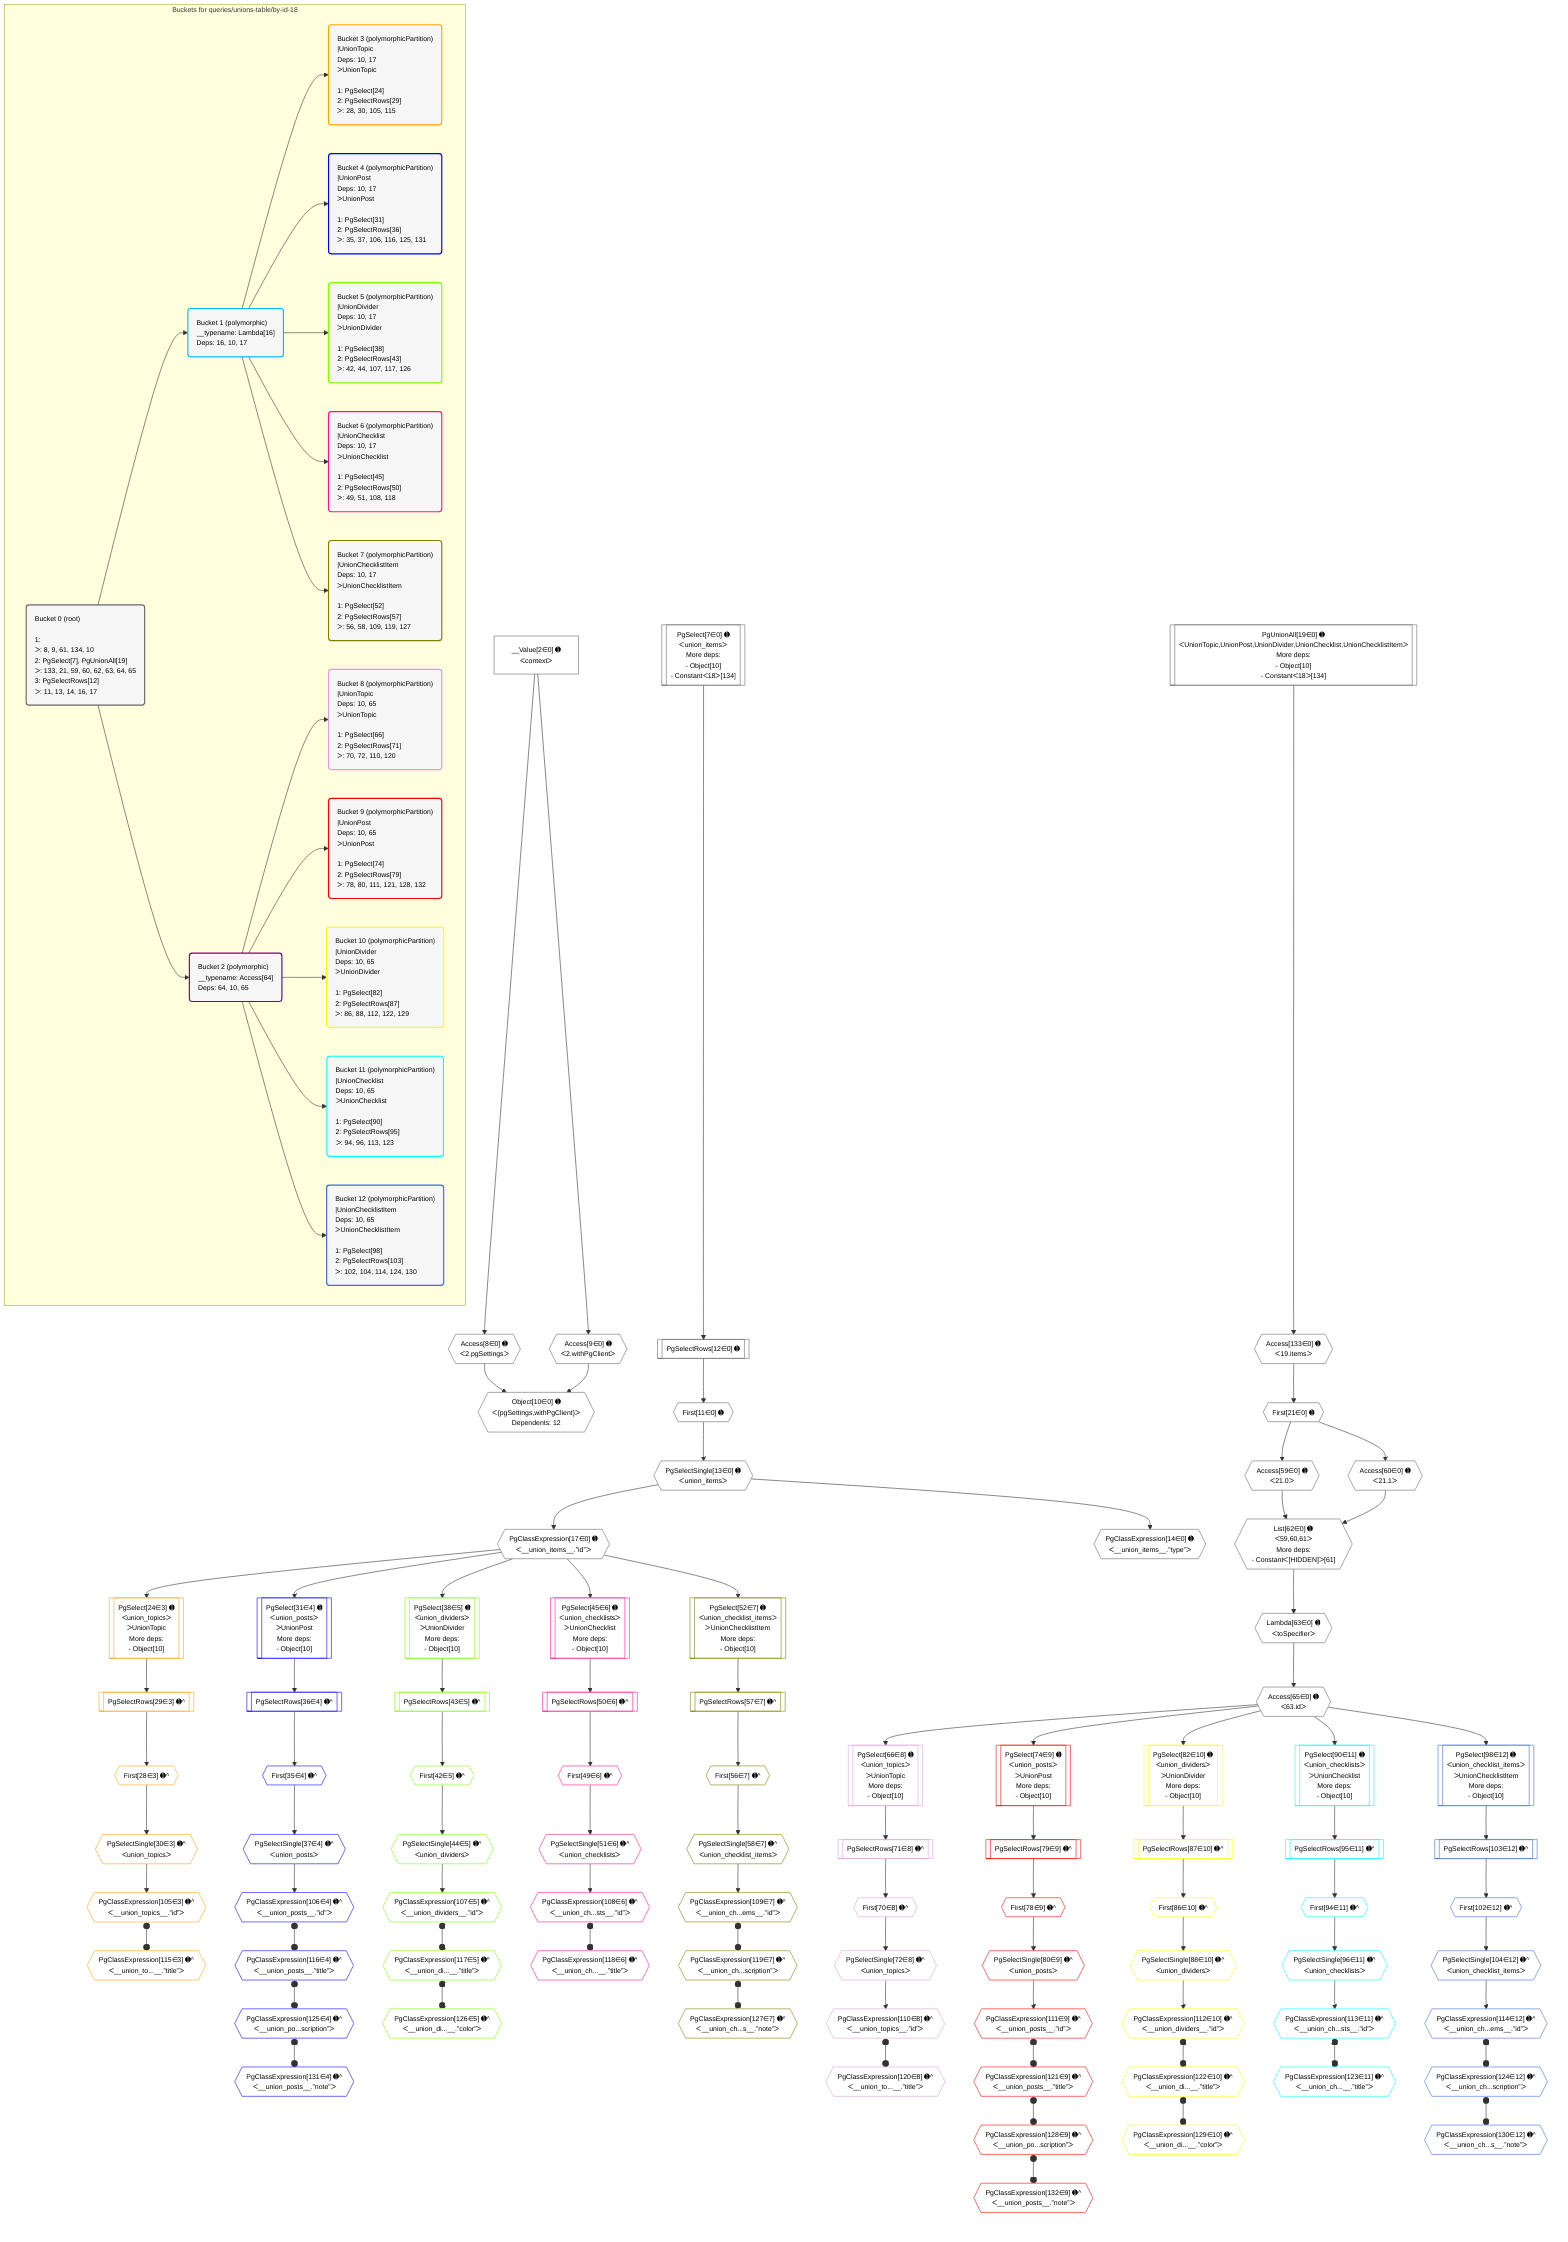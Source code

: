 %%{init: {'themeVariables': { 'fontSize': '12px'}}}%%
graph TD
    classDef path fill:#eee,stroke:#000,color:#000
    classDef plan fill:#fff,stroke-width:1px,color:#000
    classDef itemplan fill:#fff,stroke-width:2px,color:#000
    classDef unbatchedplan fill:#dff,stroke-width:1px,color:#000
    classDef sideeffectplan fill:#fcc,stroke-width:2px,color:#000
    classDef bucket fill:#f6f6f6,color:#000,stroke-width:2px,text-align:left

    subgraph "Buckets for queries/unions-table/by-id-18"
    Bucket0("Bucket 0 (root)<br /><br />1: <br />ᐳ: 8, 9, 61, 134, 10<br />2: PgSelect[7], PgUnionAll[19]<br />ᐳ: 133, 21, 59, 60, 62, 63, 64, 65<br />3: PgSelectRows[12]<br />ᐳ: 11, 13, 14, 16, 17"):::bucket
    Bucket1("Bucket 1 (polymorphic)<br />__typename: Lambda[16]<br />Deps: 16, 10, 17"):::bucket
    Bucket2("Bucket 2 (polymorphic)<br />__typename: Access[64]<br />Deps: 64, 10, 65"):::bucket
    Bucket3("Bucket 3 (polymorphicPartition)<br />|UnionTopic<br />Deps: 10, 17<br />ᐳUnionTopic<br /><br />1: PgSelect[24]<br />2: PgSelectRows[29]<br />ᐳ: 28, 30, 105, 115"):::bucket
    Bucket4("Bucket 4 (polymorphicPartition)<br />|UnionPost<br />Deps: 10, 17<br />ᐳUnionPost<br /><br />1: PgSelect[31]<br />2: PgSelectRows[36]<br />ᐳ: 35, 37, 106, 116, 125, 131"):::bucket
    Bucket5("Bucket 5 (polymorphicPartition)<br />|UnionDivider<br />Deps: 10, 17<br />ᐳUnionDivider<br /><br />1: PgSelect[38]<br />2: PgSelectRows[43]<br />ᐳ: 42, 44, 107, 117, 126"):::bucket
    Bucket6("Bucket 6 (polymorphicPartition)<br />|UnionChecklist<br />Deps: 10, 17<br />ᐳUnionChecklist<br /><br />1: PgSelect[45]<br />2: PgSelectRows[50]<br />ᐳ: 49, 51, 108, 118"):::bucket
    Bucket7("Bucket 7 (polymorphicPartition)<br />|UnionChecklistItem<br />Deps: 10, 17<br />ᐳUnionChecklistItem<br /><br />1: PgSelect[52]<br />2: PgSelectRows[57]<br />ᐳ: 56, 58, 109, 119, 127"):::bucket
    Bucket8("Bucket 8 (polymorphicPartition)<br />|UnionTopic<br />Deps: 10, 65<br />ᐳUnionTopic<br /><br />1: PgSelect[66]<br />2: PgSelectRows[71]<br />ᐳ: 70, 72, 110, 120"):::bucket
    Bucket9("Bucket 9 (polymorphicPartition)<br />|UnionPost<br />Deps: 10, 65<br />ᐳUnionPost<br /><br />1: PgSelect[74]<br />2: PgSelectRows[79]<br />ᐳ: 78, 80, 111, 121, 128, 132"):::bucket
    Bucket10("Bucket 10 (polymorphicPartition)<br />|UnionDivider<br />Deps: 10, 65<br />ᐳUnionDivider<br /><br />1: PgSelect[82]<br />2: PgSelectRows[87]<br />ᐳ: 86, 88, 112, 122, 129"):::bucket
    Bucket11("Bucket 11 (polymorphicPartition)<br />|UnionChecklist<br />Deps: 10, 65<br />ᐳUnionChecklist<br /><br />1: PgSelect[90]<br />2: PgSelectRows[95]<br />ᐳ: 94, 96, 113, 123"):::bucket
    Bucket12("Bucket 12 (polymorphicPartition)<br />|UnionChecklistItem<br />Deps: 10, 65<br />ᐳUnionChecklistItem<br /><br />1: PgSelect[98]<br />2: PgSelectRows[103]<br />ᐳ: 102, 104, 114, 124, 130"):::bucket
    end
    Bucket0 --> Bucket1 & Bucket2
    Bucket1 --> Bucket3 & Bucket4 & Bucket5 & Bucket6 & Bucket7
    Bucket2 --> Bucket8 & Bucket9 & Bucket10 & Bucket11 & Bucket12

    %% plan dependencies
    List62{{"List[62∈0] ➊<br />ᐸ59,60,61ᐳ<br />More deps:<br />- Constantᐸ[HIDDEN]ᐳ[61]"}}:::plan
    Access59{{"Access[59∈0] ➊<br />ᐸ21.0ᐳ"}}:::plan
    Access60{{"Access[60∈0] ➊<br />ᐸ21.1ᐳ"}}:::plan
    Access59 & Access60 --> List62
    PgSelect7[["PgSelect[7∈0] ➊<br />ᐸunion_itemsᐳ<br />More deps:<br />- Object[10]<br />- Constantᐸ18ᐳ[134]"]]:::plan
    Object10{{"Object[10∈0] ➊<br />ᐸ{pgSettings,withPgClient}ᐳ<br />Dependents: 12"}}:::plan
    Access8{{"Access[8∈0] ➊<br />ᐸ2.pgSettingsᐳ"}}:::plan
    Access9{{"Access[9∈0] ➊<br />ᐸ2.withPgClientᐳ"}}:::plan
    Access8 & Access9 --> Object10
    PgUnionAll19[["PgUnionAll[19∈0] ➊<br />ᐸUnionTopic,UnionPost,UnionDivider,UnionChecklist,UnionChecklistItemᐳ<br />More deps:<br />- Object[10]<br />- Constantᐸ18ᐳ[134]"]]:::plan
    __Value2["__Value[2∈0] ➊<br />ᐸcontextᐳ"]:::plan
    __Value2 --> Access8
    __Value2 --> Access9
    First11{{"First[11∈0] ➊"}}:::plan
    PgSelectRows12[["PgSelectRows[12∈0] ➊"]]:::plan
    PgSelectRows12 --> First11
    PgSelect7 --> PgSelectRows12
    PgSelectSingle13{{"PgSelectSingle[13∈0] ➊<br />ᐸunion_itemsᐳ"}}:::plan
    First11 --> PgSelectSingle13
    PgClassExpression14{{"PgClassExpression[14∈0] ➊<br />ᐸ__union_items__.”type”ᐳ"}}:::plan
    PgSelectSingle13 --> PgClassExpression14
    PgClassExpression17{{"PgClassExpression[17∈0] ➊<br />ᐸ__union_items__.”id”ᐳ"}}:::plan
    PgSelectSingle13 --> PgClassExpression17
    First21{{"First[21∈0] ➊"}}:::plan
    Access133{{"Access[133∈0] ➊<br />ᐸ19.itemsᐳ"}}:::plan
    Access133 --> First21
    First21 --> Access59
    First21 --> Access60
    Lambda63{{"Lambda[63∈0] ➊<br />ᐸtoSpecifierᐳ"}}:::plan
    List62 --> Lambda63
    Access65{{"Access[65∈0] ➊<br />ᐸ63.idᐳ"}}:::plan
    Lambda63 --> Access65
    PgUnionAll19 --> Access133
    PgSelect24[["PgSelect[24∈3] ➊<br />ᐸunion_topicsᐳ<br />ᐳUnionTopic<br />More deps:<br />- Object[10]"]]:::plan
    PgClassExpression17 --> PgSelect24
    First28{{"First[28∈3] ➊^"}}:::plan
    PgSelectRows29[["PgSelectRows[29∈3] ➊^"]]:::plan
    PgSelectRows29 --> First28
    PgSelect24 --> PgSelectRows29
    PgSelectSingle30{{"PgSelectSingle[30∈3] ➊^<br />ᐸunion_topicsᐳ"}}:::plan
    First28 --> PgSelectSingle30
    PgClassExpression105{{"PgClassExpression[105∈3] ➊^<br />ᐸ__union_topics__.”id”ᐳ"}}:::plan
    PgSelectSingle30 --> PgClassExpression105
    PgClassExpression115{{"PgClassExpression[115∈3] ➊^<br />ᐸ__union_to...__.”title”ᐳ"}}:::plan
    PgClassExpression105 o--o PgClassExpression115
    PgSelect31[["PgSelect[31∈4] ➊<br />ᐸunion_postsᐳ<br />ᐳUnionPost<br />More deps:<br />- Object[10]"]]:::plan
    PgClassExpression17 --> PgSelect31
    First35{{"First[35∈4] ➊^"}}:::plan
    PgSelectRows36[["PgSelectRows[36∈4] ➊^"]]:::plan
    PgSelectRows36 --> First35
    PgSelect31 --> PgSelectRows36
    PgSelectSingle37{{"PgSelectSingle[37∈4] ➊^<br />ᐸunion_postsᐳ"}}:::plan
    First35 --> PgSelectSingle37
    PgClassExpression106{{"PgClassExpression[106∈4] ➊^<br />ᐸ__union_posts__.”id”ᐳ"}}:::plan
    PgSelectSingle37 --> PgClassExpression106
    PgClassExpression116{{"PgClassExpression[116∈4] ➊^<br />ᐸ__union_posts__.”title”ᐳ"}}:::plan
    PgClassExpression106 o--o PgClassExpression116
    PgClassExpression125{{"PgClassExpression[125∈4] ➊^<br />ᐸ__union_po...scription”ᐳ"}}:::plan
    PgClassExpression116 o--o PgClassExpression125
    PgClassExpression131{{"PgClassExpression[131∈4] ➊^<br />ᐸ__union_posts__.”note”ᐳ"}}:::plan
    PgClassExpression125 o--o PgClassExpression131
    PgSelect38[["PgSelect[38∈5] ➊<br />ᐸunion_dividersᐳ<br />ᐳUnionDivider<br />More deps:<br />- Object[10]"]]:::plan
    PgClassExpression17 --> PgSelect38
    First42{{"First[42∈5] ➊^"}}:::plan
    PgSelectRows43[["PgSelectRows[43∈5] ➊^"]]:::plan
    PgSelectRows43 --> First42
    PgSelect38 --> PgSelectRows43
    PgSelectSingle44{{"PgSelectSingle[44∈5] ➊^<br />ᐸunion_dividersᐳ"}}:::plan
    First42 --> PgSelectSingle44
    PgClassExpression107{{"PgClassExpression[107∈5] ➊^<br />ᐸ__union_dividers__.”id”ᐳ"}}:::plan
    PgSelectSingle44 --> PgClassExpression107
    PgClassExpression117{{"PgClassExpression[117∈5] ➊^<br />ᐸ__union_di...__.”title”ᐳ"}}:::plan
    PgClassExpression107 o--o PgClassExpression117
    PgClassExpression126{{"PgClassExpression[126∈5] ➊^<br />ᐸ__union_di...__.”color”ᐳ"}}:::plan
    PgClassExpression117 o--o PgClassExpression126
    PgSelect45[["PgSelect[45∈6] ➊<br />ᐸunion_checklistsᐳ<br />ᐳUnionChecklist<br />More deps:<br />- Object[10]"]]:::plan
    PgClassExpression17 --> PgSelect45
    First49{{"First[49∈6] ➊^"}}:::plan
    PgSelectRows50[["PgSelectRows[50∈6] ➊^"]]:::plan
    PgSelectRows50 --> First49
    PgSelect45 --> PgSelectRows50
    PgSelectSingle51{{"PgSelectSingle[51∈6] ➊^<br />ᐸunion_checklistsᐳ"}}:::plan
    First49 --> PgSelectSingle51
    PgClassExpression108{{"PgClassExpression[108∈6] ➊^<br />ᐸ__union_ch...sts__.”id”ᐳ"}}:::plan
    PgSelectSingle51 --> PgClassExpression108
    PgClassExpression118{{"PgClassExpression[118∈6] ➊^<br />ᐸ__union_ch...__.”title”ᐳ"}}:::plan
    PgClassExpression108 o--o PgClassExpression118
    PgSelect52[["PgSelect[52∈7] ➊<br />ᐸunion_checklist_itemsᐳ<br />ᐳUnionChecklistItem<br />More deps:<br />- Object[10]"]]:::plan
    PgClassExpression17 --> PgSelect52
    First56{{"First[56∈7] ➊^"}}:::plan
    PgSelectRows57[["PgSelectRows[57∈7] ➊^"]]:::plan
    PgSelectRows57 --> First56
    PgSelect52 --> PgSelectRows57
    PgSelectSingle58{{"PgSelectSingle[58∈7] ➊^<br />ᐸunion_checklist_itemsᐳ"}}:::plan
    First56 --> PgSelectSingle58
    PgClassExpression109{{"PgClassExpression[109∈7] ➊^<br />ᐸ__union_ch...ems__.”id”ᐳ"}}:::plan
    PgSelectSingle58 --> PgClassExpression109
    PgClassExpression119{{"PgClassExpression[119∈7] ➊^<br />ᐸ__union_ch...scription”ᐳ"}}:::plan
    PgClassExpression109 o--o PgClassExpression119
    PgClassExpression127{{"PgClassExpression[127∈7] ➊^<br />ᐸ__union_ch...s__.”note”ᐳ"}}:::plan
    PgClassExpression119 o--o PgClassExpression127
    PgSelect66[["PgSelect[66∈8] ➊<br />ᐸunion_topicsᐳ<br />ᐳUnionTopic<br />More deps:<br />- Object[10]"]]:::plan
    Access65 --> PgSelect66
    First70{{"First[70∈8] ➊^"}}:::plan
    PgSelectRows71[["PgSelectRows[71∈8] ➊^"]]:::plan
    PgSelectRows71 --> First70
    PgSelect66 --> PgSelectRows71
    PgSelectSingle72{{"PgSelectSingle[72∈8] ➊^<br />ᐸunion_topicsᐳ"}}:::plan
    First70 --> PgSelectSingle72
    PgClassExpression110{{"PgClassExpression[110∈8] ➊^<br />ᐸ__union_topics__.”id”ᐳ"}}:::plan
    PgSelectSingle72 --> PgClassExpression110
    PgClassExpression120{{"PgClassExpression[120∈8] ➊^<br />ᐸ__union_to...__.”title”ᐳ"}}:::plan
    PgClassExpression110 o--o PgClassExpression120
    PgSelect74[["PgSelect[74∈9] ➊<br />ᐸunion_postsᐳ<br />ᐳUnionPost<br />More deps:<br />- Object[10]"]]:::plan
    Access65 --> PgSelect74
    First78{{"First[78∈9] ➊^"}}:::plan
    PgSelectRows79[["PgSelectRows[79∈9] ➊^"]]:::plan
    PgSelectRows79 --> First78
    PgSelect74 --> PgSelectRows79
    PgSelectSingle80{{"PgSelectSingle[80∈9] ➊^<br />ᐸunion_postsᐳ"}}:::plan
    First78 --> PgSelectSingle80
    PgClassExpression111{{"PgClassExpression[111∈9] ➊^<br />ᐸ__union_posts__.”id”ᐳ"}}:::plan
    PgSelectSingle80 --> PgClassExpression111
    PgClassExpression121{{"PgClassExpression[121∈9] ➊^<br />ᐸ__union_posts__.”title”ᐳ"}}:::plan
    PgClassExpression111 o--o PgClassExpression121
    PgClassExpression128{{"PgClassExpression[128∈9] ➊^<br />ᐸ__union_po...scription”ᐳ"}}:::plan
    PgClassExpression121 o--o PgClassExpression128
    PgClassExpression132{{"PgClassExpression[132∈9] ➊^<br />ᐸ__union_posts__.”note”ᐳ"}}:::plan
    PgClassExpression128 o--o PgClassExpression132
    PgSelect82[["PgSelect[82∈10] ➊<br />ᐸunion_dividersᐳ<br />ᐳUnionDivider<br />More deps:<br />- Object[10]"]]:::plan
    Access65 --> PgSelect82
    First86{{"First[86∈10] ➊^"}}:::plan
    PgSelectRows87[["PgSelectRows[87∈10] ➊^"]]:::plan
    PgSelectRows87 --> First86
    PgSelect82 --> PgSelectRows87
    PgSelectSingle88{{"PgSelectSingle[88∈10] ➊^<br />ᐸunion_dividersᐳ"}}:::plan
    First86 --> PgSelectSingle88
    PgClassExpression112{{"PgClassExpression[112∈10] ➊^<br />ᐸ__union_dividers__.”id”ᐳ"}}:::plan
    PgSelectSingle88 --> PgClassExpression112
    PgClassExpression122{{"PgClassExpression[122∈10] ➊^<br />ᐸ__union_di...__.”title”ᐳ"}}:::plan
    PgClassExpression112 o--o PgClassExpression122
    PgClassExpression129{{"PgClassExpression[129∈10] ➊^<br />ᐸ__union_di...__.”color”ᐳ"}}:::plan
    PgClassExpression122 o--o PgClassExpression129
    PgSelect90[["PgSelect[90∈11] ➊<br />ᐸunion_checklistsᐳ<br />ᐳUnionChecklist<br />More deps:<br />- Object[10]"]]:::plan
    Access65 --> PgSelect90
    First94{{"First[94∈11] ➊^"}}:::plan
    PgSelectRows95[["PgSelectRows[95∈11] ➊^"]]:::plan
    PgSelectRows95 --> First94
    PgSelect90 --> PgSelectRows95
    PgSelectSingle96{{"PgSelectSingle[96∈11] ➊^<br />ᐸunion_checklistsᐳ"}}:::plan
    First94 --> PgSelectSingle96
    PgClassExpression113{{"PgClassExpression[113∈11] ➊^<br />ᐸ__union_ch...sts__.”id”ᐳ"}}:::plan
    PgSelectSingle96 --> PgClassExpression113
    PgClassExpression123{{"PgClassExpression[123∈11] ➊^<br />ᐸ__union_ch...__.”title”ᐳ"}}:::plan
    PgClassExpression113 o--o PgClassExpression123
    PgSelect98[["PgSelect[98∈12] ➊<br />ᐸunion_checklist_itemsᐳ<br />ᐳUnionChecklistItem<br />More deps:<br />- Object[10]"]]:::plan
    Access65 --> PgSelect98
    First102{{"First[102∈12] ➊^"}}:::plan
    PgSelectRows103[["PgSelectRows[103∈12] ➊^"]]:::plan
    PgSelectRows103 --> First102
    PgSelect98 --> PgSelectRows103
    PgSelectSingle104{{"PgSelectSingle[104∈12] ➊^<br />ᐸunion_checklist_itemsᐳ"}}:::plan
    First102 --> PgSelectSingle104
    PgClassExpression114{{"PgClassExpression[114∈12] ➊^<br />ᐸ__union_ch...ems__.”id”ᐳ"}}:::plan
    PgSelectSingle104 --> PgClassExpression114
    PgClassExpression124{{"PgClassExpression[124∈12] ➊^<br />ᐸ__union_ch...scription”ᐳ"}}:::plan
    PgClassExpression114 o--o PgClassExpression124
    PgClassExpression130{{"PgClassExpression[130∈12] ➊^<br />ᐸ__union_ch...s__.”note”ᐳ"}}:::plan
    PgClassExpression124 o--o PgClassExpression130

    %% define steps
    classDef bucket0 stroke:#696969
    class Bucket0,__Value2,PgSelect7,Access8,Access9,Object10,First11,PgSelectRows12,PgSelectSingle13,PgClassExpression14,PgClassExpression17,PgUnionAll19,First21,Access59,Access60,List62,Lambda63,Access65,Access133 bucket0
    classDef bucket1 stroke:#00bfff
    class Bucket1 bucket1
    classDef bucket2 stroke:#7f007f
    class Bucket2 bucket2
    classDef bucket3 stroke:#ffa500
    class Bucket3,PgSelect24,First28,PgSelectRows29,PgSelectSingle30,PgClassExpression105,PgClassExpression115 bucket3
    classDef bucket4 stroke:#0000ff
    class Bucket4,PgSelect31,First35,PgSelectRows36,PgSelectSingle37,PgClassExpression106,PgClassExpression116,PgClassExpression125,PgClassExpression131 bucket4
    classDef bucket5 stroke:#7fff00
    class Bucket5,PgSelect38,First42,PgSelectRows43,PgSelectSingle44,PgClassExpression107,PgClassExpression117,PgClassExpression126 bucket5
    classDef bucket6 stroke:#ff1493
    class Bucket6,PgSelect45,First49,PgSelectRows50,PgSelectSingle51,PgClassExpression108,PgClassExpression118 bucket6
    classDef bucket7 stroke:#808000
    class Bucket7,PgSelect52,First56,PgSelectRows57,PgSelectSingle58,PgClassExpression109,PgClassExpression119,PgClassExpression127 bucket7
    classDef bucket8 stroke:#dda0dd
    class Bucket8,PgSelect66,First70,PgSelectRows71,PgSelectSingle72,PgClassExpression110,PgClassExpression120 bucket8
    classDef bucket9 stroke:#ff0000
    class Bucket9,PgSelect74,First78,PgSelectRows79,PgSelectSingle80,PgClassExpression111,PgClassExpression121,PgClassExpression128,PgClassExpression132 bucket9
    classDef bucket10 stroke:#ffff00
    class Bucket10,PgSelect82,First86,PgSelectRows87,PgSelectSingle88,PgClassExpression112,PgClassExpression122,PgClassExpression129 bucket10
    classDef bucket11 stroke:#00ffff
    class Bucket11,PgSelect90,First94,PgSelectRows95,PgSelectSingle96,PgClassExpression113,PgClassExpression123 bucket11
    classDef bucket12 stroke:#4169e1
    class Bucket12,PgSelect98,First102,PgSelectRows103,PgSelectSingle104,PgClassExpression114,PgClassExpression124,PgClassExpression130 bucket12